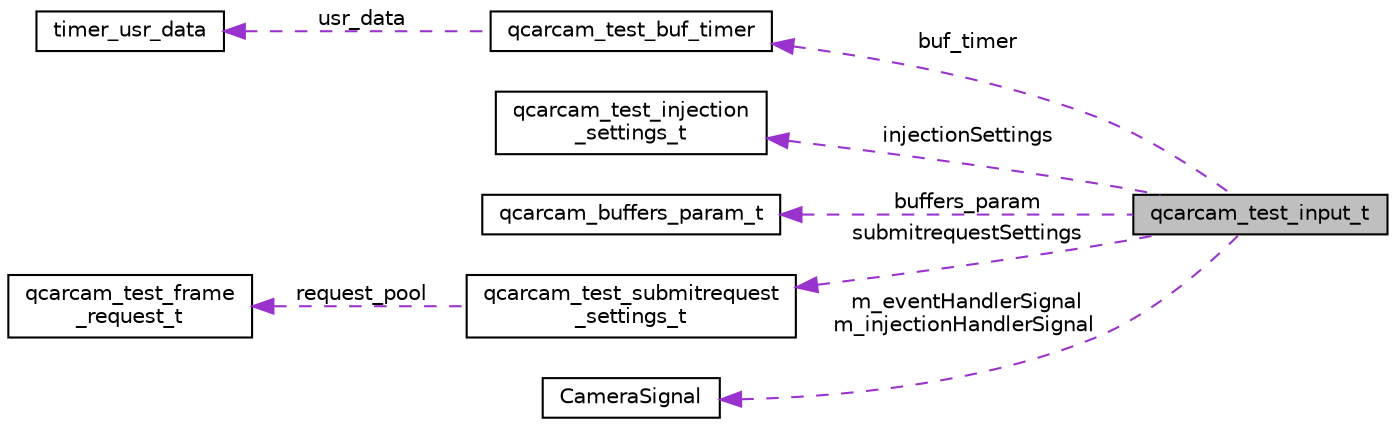 digraph "qcarcam_test_input_t"
{
 // LATEX_PDF_SIZE
  edge [fontname="Helvetica",fontsize="10",labelfontname="Helvetica",labelfontsize="10"];
  node [fontname="Helvetica",fontsize="10",shape=record];
  rankdir="LR";
  Node1 [label="qcarcam_test_input_t",height=0.2,width=0.4,color="black", fillcolor="grey75", style="filled", fontcolor="black",tooltip=" "];
  Node2 -> Node1 [dir="back",color="darkorchid3",fontsize="10",style="dashed",label=" buf_timer" ];
  Node2 [label="qcarcam_test_buf_timer",height=0.2,width=0.4,color="black", fillcolor="white", style="filled",URL="$structqcarcam__test__buf__timer.html",tooltip=" "];
  Node3 -> Node2 [dir="back",color="darkorchid3",fontsize="10",style="dashed",label=" usr_data" ];
  Node3 [label="timer_usr_data",height=0.2,width=0.4,color="black", fillcolor="white", style="filled",URL="$structtimer__usr__data.html",tooltip=" "];
  Node4 -> Node1 [dir="back",color="darkorchid3",fontsize="10",style="dashed",label=" injectionSettings" ];
  Node4 [label="qcarcam_test_injection\l_settings_t",height=0.2,width=0.4,color="black", fillcolor="white", style="filled",URL="$structqcarcam__test__injection__settings__t.html",tooltip=" "];
  Node5 -> Node1 [dir="back",color="darkorchid3",fontsize="10",style="dashed",label=" buffers_param" ];
  Node5 [label="qcarcam_buffers_param_t",height=0.2,width=0.4,color="black", fillcolor="white", style="filled",URL="$structqcarcam__buffers__param__t.html",tooltip=" "];
  Node6 -> Node1 [dir="back",color="darkorchid3",fontsize="10",style="dashed",label=" submitrequestSettings" ];
  Node6 [label="qcarcam_test_submitrequest\l_settings_t",height=0.2,width=0.4,color="black", fillcolor="white", style="filled",URL="$structqcarcam__test__submitrequest__settings__t.html",tooltip=" "];
  Node7 -> Node6 [dir="back",color="darkorchid3",fontsize="10",style="dashed",label=" request_pool" ];
  Node7 [label="qcarcam_test_frame\l_request_t",height=0.2,width=0.4,color="black", fillcolor="white", style="filled",URL="$structqcarcam__test__frame__request__t.html",tooltip=" "];
  Node8 -> Node1 [dir="back",color="darkorchid3",fontsize="10",style="dashed",label=" m_eventHandlerSignal\nm_injectionHandlerSignal" ];
  Node8 [label="CameraSignal",height=0.2,width=0.4,color="black", fillcolor="white", style="filled",URL="$structCameraSignal.html",tooltip=" "];
}
